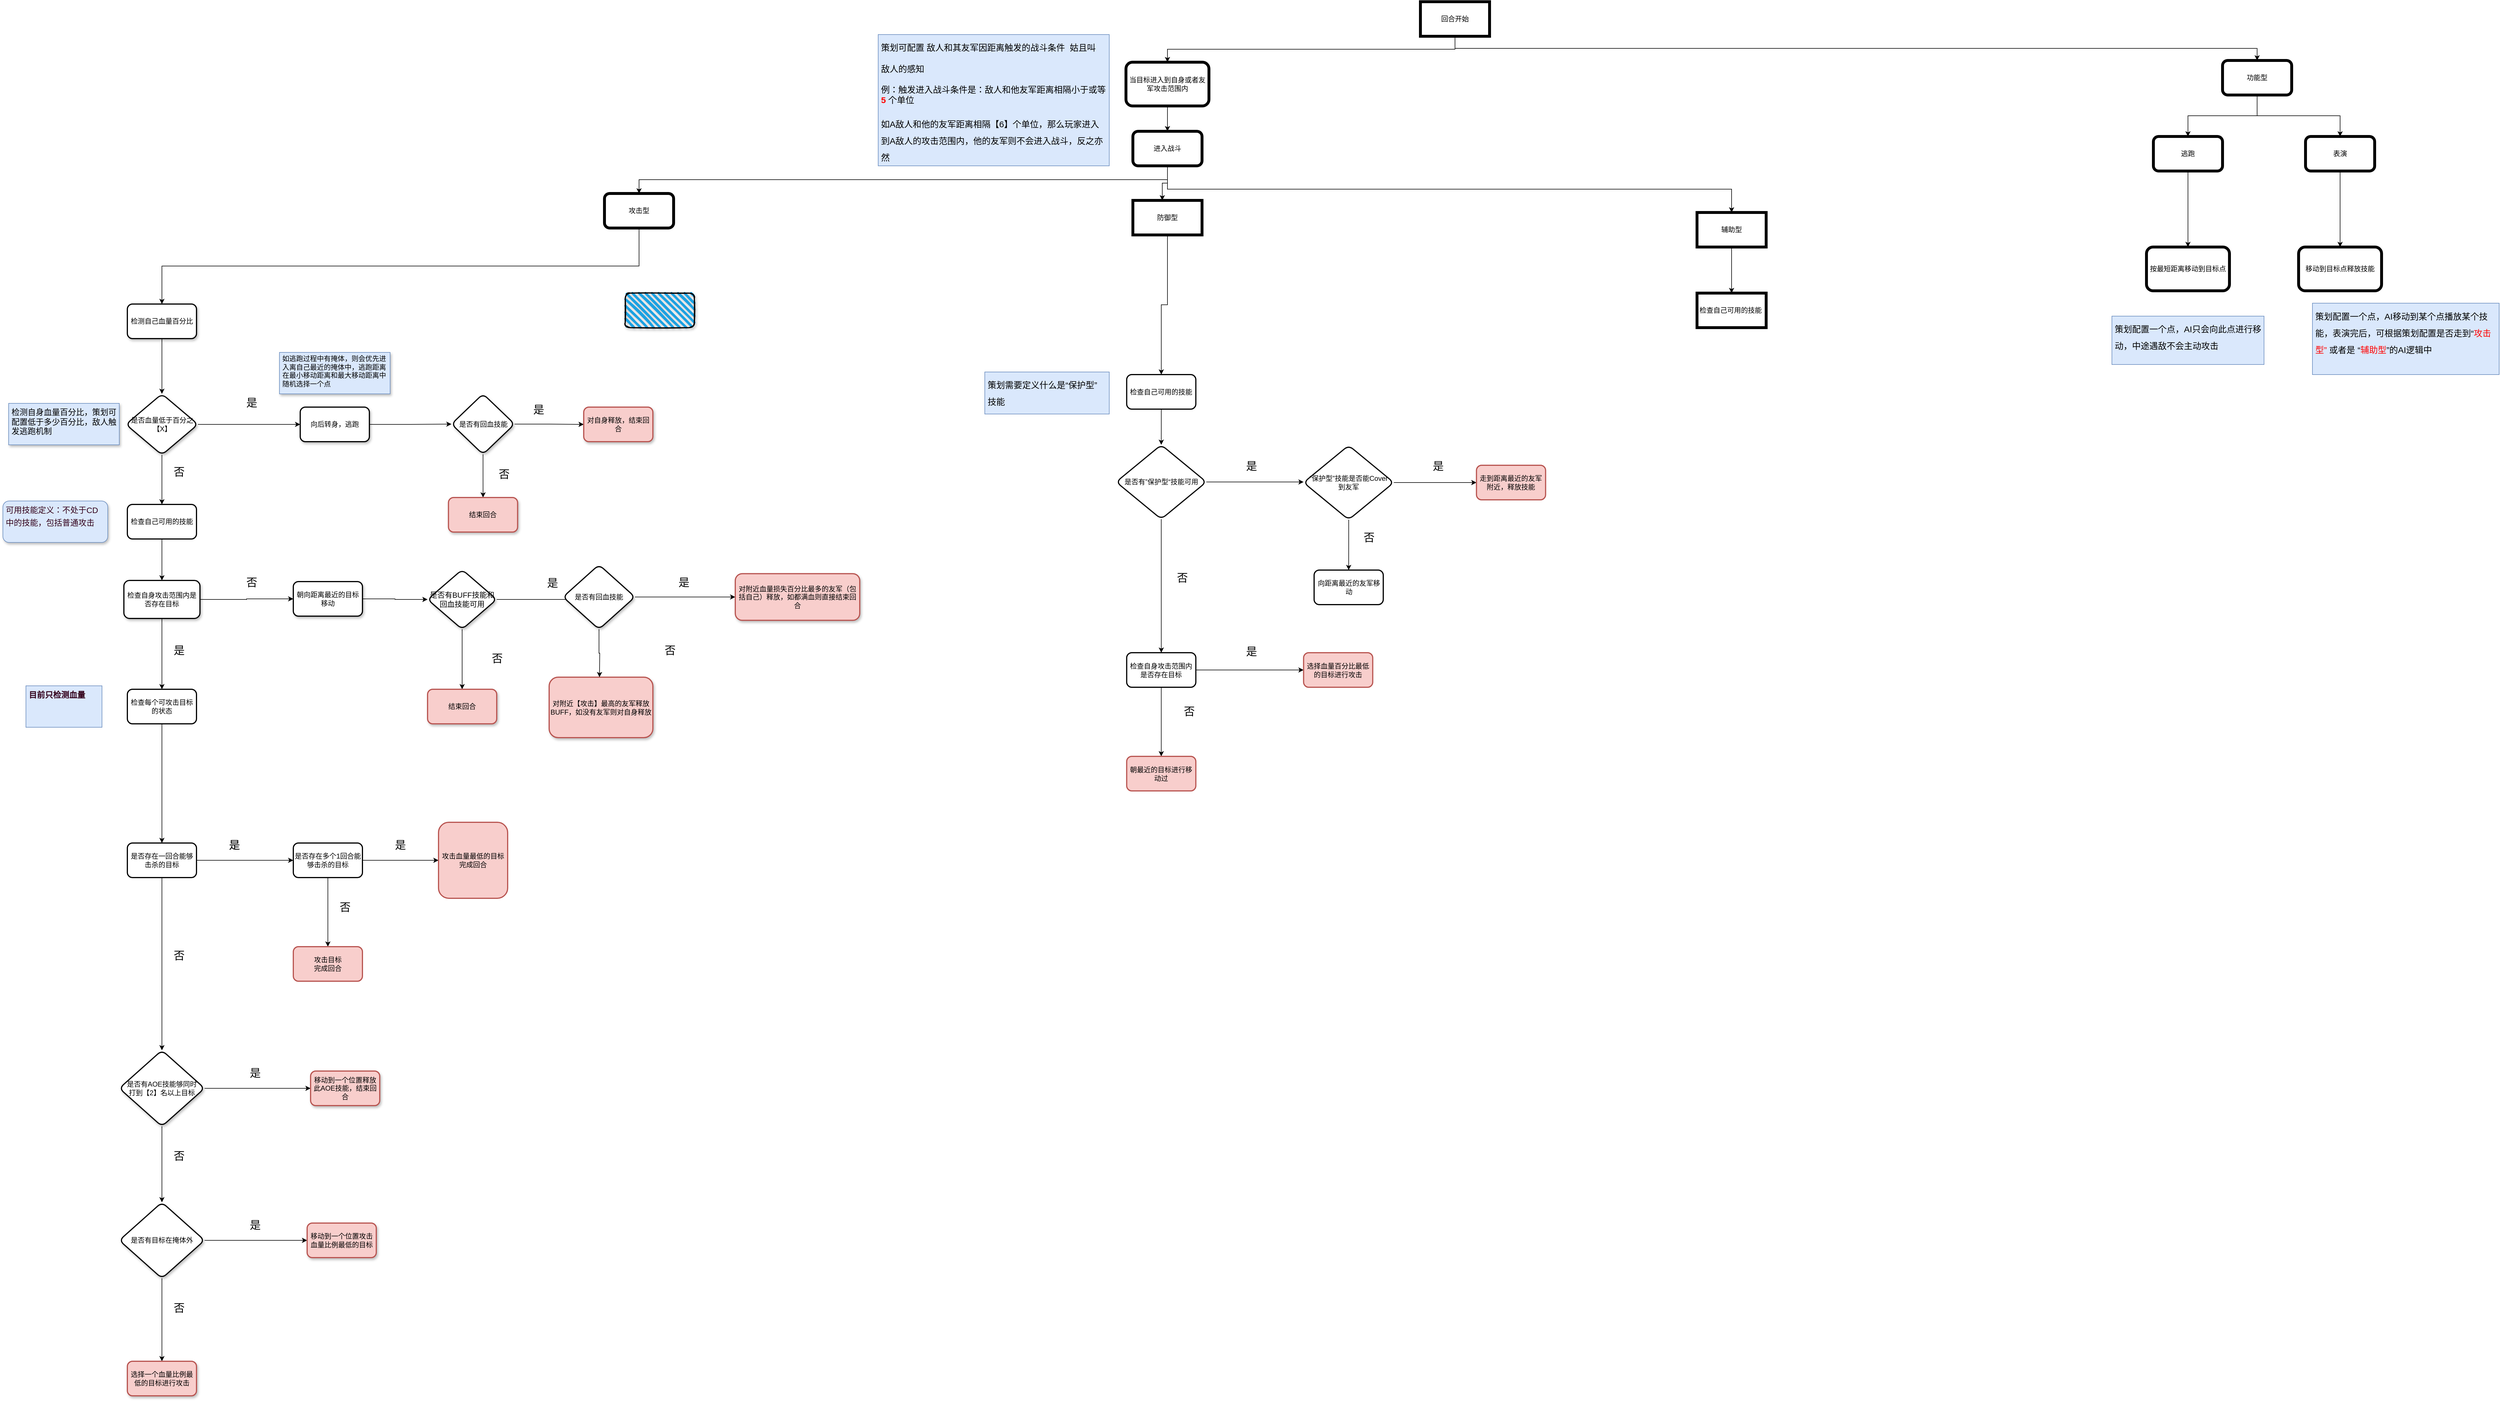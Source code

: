 <mxfile version="15.0.6" type="github">
  <diagram id="pXMWOtE3sICo_lijbzG-" name="Page-1">
    <mxGraphModel dx="4024" dy="1323" grid="1" gridSize="12" guides="1" tooltips="1" connect="1" arrows="1" fold="1" page="1" pageScale="1" pageWidth="827" pageHeight="1169" math="0" shadow="0">
      <root>
        <mxCell id="0" />
        <mxCell id="1" parent="0" />
        <mxCell id="ZI3P5AqrQ_ysWgxv9n3D-101" style="edgeStyle=orthogonalEdgeStyle;rounded=0;orthogonalLoop=1;jettySize=auto;html=1;exitX=0.5;exitY=1;exitDx=0;exitDy=0;entryX=0.5;entryY=0;entryDx=0;entryDy=0;" edge="1" parent="1" source="LSy2s_8_X8NUVeBGEPmz-9" target="LSy2s_8_X8NUVeBGEPmz-21">
          <mxGeometry relative="1" as="geometry" />
        </mxCell>
        <mxCell id="ZI3P5AqrQ_ysWgxv9n3D-109" style="edgeStyle=orthogonalEdgeStyle;rounded=0;orthogonalLoop=1;jettySize=auto;html=1;exitX=0.5;exitY=1;exitDx=0;exitDy=0;entryX=0.5;entryY=0;entryDx=0;entryDy=0;" edge="1" parent="1" source="LSy2s_8_X8NUVeBGEPmz-9" target="LSy2s_8_X8NUVeBGEPmz-20">
          <mxGeometry relative="1" as="geometry" />
        </mxCell>
        <mxCell id="LSy2s_8_X8NUVeBGEPmz-9" value="回合开始" style="rounded=0;whiteSpace=wrap;html=1;strokeWidth=5;" parent="1" vertex="1">
          <mxGeometry x="1620" y="39" width="120" height="60" as="geometry" />
        </mxCell>
        <mxCell id="ZI3P5AqrQ_ysWgxv9n3D-106" style="edgeStyle=orthogonalEdgeStyle;rounded=0;orthogonalLoop=1;jettySize=auto;html=1;exitX=0.5;exitY=1;exitDx=0;exitDy=0;" edge="1" parent="1" source="LSy2s_8_X8NUVeBGEPmz-19" target="ZI3P5AqrQ_ysWgxv9n3D-20">
          <mxGeometry relative="1" as="geometry" />
        </mxCell>
        <mxCell id="LSy2s_8_X8NUVeBGEPmz-19" value="攻击型" style="rounded=1;whiteSpace=wrap;html=1;strokeWidth=5;" parent="1" vertex="1">
          <mxGeometry x="204" y="372" width="120" height="60" as="geometry" />
        </mxCell>
        <mxCell id="LSy2s_8_X8NUVeBGEPmz-34" value="" style="edgeStyle=orthogonalEdgeStyle;rounded=0;orthogonalLoop=1;jettySize=auto;html=1;" parent="1" source="LSy2s_8_X8NUVeBGEPmz-20" target="LSy2s_8_X8NUVeBGEPmz-33" edge="1">
          <mxGeometry relative="1" as="geometry" />
        </mxCell>
        <mxCell id="ZI3P5AqrQ_ysWgxv9n3D-34" style="edgeStyle=orthogonalEdgeStyle;rounded=0;orthogonalLoop=1;jettySize=auto;html=1;exitX=0.5;exitY=1;exitDx=0;exitDy=0;" edge="1" parent="1" source="LSy2s_8_X8NUVeBGEPmz-20" target="LSy2s_8_X8NUVeBGEPmz-35">
          <mxGeometry relative="1" as="geometry" />
        </mxCell>
        <mxCell id="LSy2s_8_X8NUVeBGEPmz-20" value="功能型" style="rounded=1;whiteSpace=wrap;html=1;strokeWidth=5;" parent="1" vertex="1">
          <mxGeometry x="3012" y="141" width="120" height="60" as="geometry" />
        </mxCell>
        <mxCell id="ZI3P5AqrQ_ysWgxv9n3D-102" style="edgeStyle=orthogonalEdgeStyle;rounded=0;orthogonalLoop=1;jettySize=auto;html=1;exitX=0.5;exitY=1;exitDx=0;exitDy=0;entryX=0.5;entryY=0;entryDx=0;entryDy=0;" edge="1" parent="1" source="LSy2s_8_X8NUVeBGEPmz-21" target="LSy2s_8_X8NUVeBGEPmz-25">
          <mxGeometry relative="1" as="geometry" />
        </mxCell>
        <mxCell id="LSy2s_8_X8NUVeBGEPmz-21" value="当目标进入到自身或者友军攻击范围内" style="whiteSpace=wrap;html=1;rounded=1;strokeWidth=5;" parent="1" vertex="1">
          <mxGeometry x="1109" y="144" width="144" height="76" as="geometry" />
        </mxCell>
        <mxCell id="ZI3P5AqrQ_ysWgxv9n3D-103" style="edgeStyle=orthogonalEdgeStyle;rounded=0;orthogonalLoop=1;jettySize=auto;html=1;exitX=0.5;exitY=1;exitDx=0;exitDy=0;entryX=0.5;entryY=0;entryDx=0;entryDy=0;" edge="1" parent="1" source="LSy2s_8_X8NUVeBGEPmz-25" target="LSy2s_8_X8NUVeBGEPmz-19">
          <mxGeometry relative="1" as="geometry" />
        </mxCell>
        <mxCell id="ZI3P5AqrQ_ysWgxv9n3D-104" style="edgeStyle=orthogonalEdgeStyle;rounded=0;orthogonalLoop=1;jettySize=auto;html=1;exitX=0.5;exitY=1;exitDx=0;exitDy=0;entryX=0.425;entryY=0;entryDx=0;entryDy=0;entryPerimeter=0;" edge="1" parent="1" source="LSy2s_8_X8NUVeBGEPmz-25" target="ZI3P5AqrQ_ysWgxv9n3D-96">
          <mxGeometry relative="1" as="geometry" />
        </mxCell>
        <mxCell id="ZI3P5AqrQ_ysWgxv9n3D-105" style="edgeStyle=orthogonalEdgeStyle;rounded=0;orthogonalLoop=1;jettySize=auto;html=1;exitX=0.5;exitY=1;exitDx=0;exitDy=0;entryX=0.5;entryY=0;entryDx=0;entryDy=0;" edge="1" parent="1" source="LSy2s_8_X8NUVeBGEPmz-25" target="1SJ8d1pmAY6MuEb-5NBz-37">
          <mxGeometry relative="1" as="geometry" />
        </mxCell>
        <mxCell id="LSy2s_8_X8NUVeBGEPmz-25" value="进入战斗" style="whiteSpace=wrap;html=1;rounded=1;strokeWidth=5;" parent="1" vertex="1">
          <mxGeometry x="1121" y="264" width="120" height="60" as="geometry" />
        </mxCell>
        <mxCell id="ZI3P5AqrQ_ysWgxv9n3D-91" value="" style="edgeStyle=orthogonalEdgeStyle;rounded=0;orthogonalLoop=1;jettySize=auto;html=1;" edge="1" parent="1" source="LSy2s_8_X8NUVeBGEPmz-33" target="ZI3P5AqrQ_ysWgxv9n3D-90">
          <mxGeometry relative="1" as="geometry" />
        </mxCell>
        <mxCell id="LSy2s_8_X8NUVeBGEPmz-33" value="逃跑" style="whiteSpace=wrap;html=1;rounded=1;strokeWidth=5;" parent="1" vertex="1">
          <mxGeometry x="2892" y="273" width="120" height="60" as="geometry" />
        </mxCell>
        <mxCell id="ZI3P5AqrQ_ysWgxv9n3D-95" style="edgeStyle=orthogonalEdgeStyle;rounded=0;orthogonalLoop=1;jettySize=auto;html=1;exitX=0.5;exitY=1;exitDx=0;exitDy=0;entryX=0.5;entryY=0;entryDx=0;entryDy=0;" edge="1" parent="1" source="LSy2s_8_X8NUVeBGEPmz-35" target="ZI3P5AqrQ_ysWgxv9n3D-94">
          <mxGeometry relative="1" as="geometry" />
        </mxCell>
        <mxCell id="LSy2s_8_X8NUVeBGEPmz-35" value="表演" style="whiteSpace=wrap;html=1;rounded=1;strokeWidth=5;" parent="1" vertex="1">
          <mxGeometry x="3156" y="273" width="120" height="60" as="geometry" />
        </mxCell>
        <mxCell id="1SJ8d1pmAY6MuEb-5NBz-12" value="" style="edgeStyle=orthogonalEdgeStyle;rounded=0;orthogonalLoop=1;jettySize=auto;html=1;" parent="1" source="1SJ8d1pmAY6MuEb-5NBz-1" target="1SJ8d1pmAY6MuEb-5NBz-11" edge="1">
          <mxGeometry relative="1" as="geometry" />
        </mxCell>
        <mxCell id="1SJ8d1pmAY6MuEb-5NBz-31" value="" style="edgeStyle=orthogonalEdgeStyle;rounded=0;orthogonalLoop=1;jettySize=auto;html=1;" parent="1" source="1SJ8d1pmAY6MuEb-5NBz-1" target="1SJ8d1pmAY6MuEb-5NBz-30" edge="1">
          <mxGeometry relative="1" as="geometry" />
        </mxCell>
        <mxCell id="1SJ8d1pmAY6MuEb-5NBz-1" value="检查自己可用的技能" style="whiteSpace=wrap;html=1;rounded=1;strokeWidth=2;" parent="1" vertex="1">
          <mxGeometry x="-624" y="912" width="120" height="60" as="geometry" />
        </mxCell>
        <mxCell id="1SJ8d1pmAY6MuEb-5NBz-5" value="&lt;h2&gt;&lt;font color=&quot;#33001a&quot; style=&quot;font-size: 14px ; font-weight: normal&quot;&gt;可用技能定义：不处于CD中的技能，包括普通攻击&lt;/font&gt;&lt;/h2&gt;" style="text;html=1;strokeColor=#6c8ebf;fillColor=#dae8fc;spacing=5;spacingTop=-20;whiteSpace=wrap;overflow=hidden;rounded=1;shadow=1;" parent="1" vertex="1">
          <mxGeometry x="-840" y="906" width="182" height="72" as="geometry" />
        </mxCell>
        <mxCell id="1SJ8d1pmAY6MuEb-5NBz-15" value="" style="edgeStyle=orthogonalEdgeStyle;rounded=0;orthogonalLoop=1;jettySize=auto;html=1;" parent="1" source="1SJ8d1pmAY6MuEb-5NBz-11" target="1SJ8d1pmAY6MuEb-5NBz-14" edge="1">
          <mxGeometry relative="1" as="geometry" />
        </mxCell>
        <mxCell id="1SJ8d1pmAY6MuEb-5NBz-11" value="检查每个可攻击目标的状态" style="whiteSpace=wrap;html=1;rounded=1;strokeWidth=2;" parent="1" vertex="1">
          <mxGeometry x="-624" y="1233" width="120" height="60" as="geometry" />
        </mxCell>
        <mxCell id="1SJ8d1pmAY6MuEb-5NBz-13" value="&lt;h2&gt;&lt;font color=&quot;#33001a&quot; style=&quot;font-size: 14px&quot;&gt;目前只检测血量&lt;/font&gt;&lt;/h2&gt;" style="text;html=1;strokeColor=#6c8ebf;fillColor=#dae8fc;spacing=5;spacingTop=-20;whiteSpace=wrap;overflow=hidden;rounded=0;" parent="1" vertex="1">
          <mxGeometry x="-800" y="1227" width="132" height="72" as="geometry" />
        </mxCell>
        <mxCell id="1SJ8d1pmAY6MuEb-5NBz-19" value="" style="edgeStyle=orthogonalEdgeStyle;rounded=0;orthogonalLoop=1;jettySize=auto;html=1;" parent="1" source="1SJ8d1pmAY6MuEb-5NBz-14" target="1SJ8d1pmAY6MuEb-5NBz-18" edge="1">
          <mxGeometry relative="1" as="geometry" />
        </mxCell>
        <mxCell id="ZI3P5AqrQ_ysWgxv9n3D-51" value="" style="edgeStyle=orthogonalEdgeStyle;rounded=0;orthogonalLoop=1;jettySize=auto;html=1;entryX=0.5;entryY=0;entryDx=0;entryDy=0;" edge="1" parent="1" source="1SJ8d1pmAY6MuEb-5NBz-14" target="ZI3P5AqrQ_ysWgxv9n3D-53">
          <mxGeometry relative="1" as="geometry">
            <mxPoint x="-564.0" y="1788" as="targetPoint" />
          </mxGeometry>
        </mxCell>
        <mxCell id="1SJ8d1pmAY6MuEb-5NBz-14" value="是否存在一回合能够击杀的目标" style="whiteSpace=wrap;html=1;rounded=1;strokeWidth=2;" parent="1" vertex="1">
          <mxGeometry x="-624" y="1500" width="120" height="60" as="geometry" />
        </mxCell>
        <mxCell id="1SJ8d1pmAY6MuEb-5NBz-17" value="&lt;font style=&quot;font-size: 19px&quot;&gt;是&lt;/font&gt;" style="text;html=1;strokeColor=none;fillColor=none;align=center;verticalAlign=middle;whiteSpace=wrap;rounded=0;" parent="1" vertex="1">
          <mxGeometry x="-492" y="1476" width="108" height="56" as="geometry" />
        </mxCell>
        <mxCell id="1SJ8d1pmAY6MuEb-5NBz-24" value="" style="edgeStyle=orthogonalEdgeStyle;rounded=0;orthogonalLoop=1;jettySize=auto;html=1;" parent="1" source="1SJ8d1pmAY6MuEb-5NBz-18" target="1SJ8d1pmAY6MuEb-5NBz-23" edge="1">
          <mxGeometry relative="1" as="geometry" />
        </mxCell>
        <mxCell id="1SJ8d1pmAY6MuEb-5NBz-41" value="" style="edgeStyle=orthogonalEdgeStyle;rounded=0;orthogonalLoop=1;jettySize=auto;html=1;" parent="1" source="1SJ8d1pmAY6MuEb-5NBz-18" target="1SJ8d1pmAY6MuEb-5NBz-40" edge="1">
          <mxGeometry relative="1" as="geometry" />
        </mxCell>
        <mxCell id="1SJ8d1pmAY6MuEb-5NBz-18" value="是否存在多个1回合能够击杀的目标" style="whiteSpace=wrap;html=1;rounded=1;strokeWidth=2;" parent="1" vertex="1">
          <mxGeometry x="-336" y="1500" width="120" height="60" as="geometry" />
        </mxCell>
        <mxCell id="1SJ8d1pmAY6MuEb-5NBz-22" value="&lt;font style=&quot;font-size: 19px&quot;&gt;否&lt;/font&gt;" style="text;html=1;strokeColor=none;fillColor=none;align=center;verticalAlign=middle;whiteSpace=wrap;rounded=0;" parent="1" vertex="1">
          <mxGeometry x="-300" y="1584" width="108" height="56" as="geometry" />
        </mxCell>
        <mxCell id="1SJ8d1pmAY6MuEb-5NBz-23" value="攻击血量最低的目标&lt;br&gt;完成回合" style="whiteSpace=wrap;html=1;rounded=1;strokeWidth=2;fillColor=#f8cecc;strokeColor=#b85450;" parent="1" vertex="1">
          <mxGeometry x="-84" y="1464" width="120" height="132" as="geometry" />
        </mxCell>
        <mxCell id="1SJ8d1pmAY6MuEb-5NBz-25" value="&lt;font style=&quot;font-size: 19px&quot;&gt;是&lt;/font&gt;" style="text;html=1;strokeColor=none;fillColor=none;align=center;verticalAlign=middle;whiteSpace=wrap;rounded=0;" parent="1" vertex="1">
          <mxGeometry x="-204" y="1476" width="108" height="56" as="geometry" />
        </mxCell>
        <mxCell id="1SJ8d1pmAY6MuEb-5NBz-34" value="" style="edgeStyle=orthogonalEdgeStyle;rounded=0;orthogonalLoop=1;jettySize=auto;html=1;" parent="1" source="1SJ8d1pmAY6MuEb-5NBz-30" target="1SJ8d1pmAY6MuEb-5NBz-33" edge="1">
          <mxGeometry relative="1" as="geometry" />
        </mxCell>
        <mxCell id="1SJ8d1pmAY6MuEb-5NBz-30" value="检查自身攻击范围内是否存在目标" style="whiteSpace=wrap;html=1;rounded=1;strokeWidth=2;shadow=1;sketch=0;glass=0;" parent="1" vertex="1">
          <mxGeometry x="-630" y="1044" width="132" height="66" as="geometry" />
        </mxCell>
        <mxCell id="ZI3P5AqrQ_ysWgxv9n3D-3" style="edgeStyle=orthogonalEdgeStyle;rounded=0;orthogonalLoop=1;jettySize=auto;html=1;exitX=1;exitY=0.5;exitDx=0;exitDy=0;entryX=0;entryY=0.5;entryDx=0;entryDy=0;" edge="1" parent="1" source="1SJ8d1pmAY6MuEb-5NBz-33" target="ZI3P5AqrQ_ysWgxv9n3D-1">
          <mxGeometry relative="1" as="geometry" />
        </mxCell>
        <mxCell id="1SJ8d1pmAY6MuEb-5NBz-33" value="朝向距离最近的目标移动" style="whiteSpace=wrap;html=1;rounded=1;shadow=1;strokeWidth=2;glass=0;sketch=0;" parent="1" vertex="1">
          <mxGeometry x="-336" y="1046" width="120" height="60" as="geometry" />
        </mxCell>
        <mxCell id="1SJ8d1pmAY6MuEb-5NBz-35" value="&lt;font style=&quot;font-size: 19px&quot;&gt;是&lt;/font&gt;" style="text;html=1;strokeColor=none;fillColor=none;align=center;verticalAlign=middle;whiteSpace=wrap;rounded=0;" parent="1" vertex="1">
          <mxGeometry x="-588" y="1138" width="108" height="56" as="geometry" />
        </mxCell>
        <mxCell id="1SJ8d1pmAY6MuEb-5NBz-36" value="&lt;font style=&quot;font-size: 19px&quot;&gt;否&lt;/font&gt;" style="text;html=1;strokeColor=none;fillColor=none;align=center;verticalAlign=middle;whiteSpace=wrap;rounded=0;" parent="1" vertex="1">
          <mxGeometry x="-462" y="1020" width="108" height="56" as="geometry" />
        </mxCell>
        <mxCell id="ZI3P5AqrQ_ysWgxv9n3D-137" value="" style="edgeStyle=orthogonalEdgeStyle;rounded=0;orthogonalLoop=1;jettySize=auto;html=1;" edge="1" parent="1" source="1SJ8d1pmAY6MuEb-5NBz-37" target="ZI3P5AqrQ_ysWgxv9n3D-136">
          <mxGeometry relative="1" as="geometry" />
        </mxCell>
        <mxCell id="1SJ8d1pmAY6MuEb-5NBz-37" value="辅助型" style="whiteSpace=wrap;html=1;rounded=0;strokeWidth=5;" parent="1" vertex="1">
          <mxGeometry x="2100" y="405" width="120" height="60" as="geometry" />
        </mxCell>
        <mxCell id="1SJ8d1pmAY6MuEb-5NBz-40" value="攻击目标&lt;br&gt;完成回合" style="whiteSpace=wrap;html=1;rounded=1;strokeWidth=2;fillColor=#f8cecc;strokeColor=#b85450;" parent="1" vertex="1">
          <mxGeometry x="-336" y="1680" width="120" height="60" as="geometry" />
        </mxCell>
        <mxCell id="ZI3P5AqrQ_ysWgxv9n3D-6" value="" style="edgeStyle=orthogonalEdgeStyle;rounded=0;orthogonalLoop=1;jettySize=auto;html=1;" edge="1" parent="1" source="ZI3P5AqrQ_ysWgxv9n3D-1" target="ZI3P5AqrQ_ysWgxv9n3D-5">
          <mxGeometry relative="1" as="geometry" />
        </mxCell>
        <mxCell id="ZI3P5AqrQ_ysWgxv9n3D-8" value="" style="edgeStyle=orthogonalEdgeStyle;rounded=0;orthogonalLoop=1;jettySize=auto;html=1;" edge="1" parent="1" source="ZI3P5AqrQ_ysWgxv9n3D-1">
          <mxGeometry relative="1" as="geometry">
            <mxPoint x="192" y="1077" as="targetPoint" />
          </mxGeometry>
        </mxCell>
        <mxCell id="ZI3P5AqrQ_ysWgxv9n3D-1" value="&lt;font style=&quot;font-size: 13px&quot;&gt;是否有BUFF技能和回血技能可用&lt;/font&gt;" style="rhombus;whiteSpace=wrap;html=1;shadow=1;rounded=1;strokeWidth=2;" vertex="1" parent="1">
          <mxGeometry x="-103" y="1025.25" width="120" height="103.5" as="geometry" />
        </mxCell>
        <mxCell id="ZI3P5AqrQ_ysWgxv9n3D-2" value="&lt;font style=&quot;font-size: 19px&quot;&gt;否&lt;/font&gt;" style="text;html=1;strokeColor=none;fillColor=none;align=center;verticalAlign=middle;whiteSpace=wrap;rounded=0;" vertex="1" parent="1">
          <mxGeometry x="-36" y="1152" width="108" height="56" as="geometry" />
        </mxCell>
        <mxCell id="ZI3P5AqrQ_ysWgxv9n3D-4" value="&lt;h1&gt;&lt;font style=&quot;font-size: 15px ; font-weight: normal&quot;&gt;策划可配置 敌人和其友军因距离触发的战斗条件&amp;nbsp; 姑且叫&lt;/font&gt;&lt;/h1&gt;&lt;div&gt;&lt;font style=&quot;font-size: 15px ; font-weight: normal&quot;&gt;敌人的感知&lt;/font&gt;&lt;/div&gt;&lt;div&gt;&lt;font style=&quot;font-size: 15px ; font-weight: normal&quot;&gt;&lt;br&gt;&lt;/font&gt;&lt;/div&gt;&lt;div&gt;&lt;font style=&quot;font-size: 15px&quot;&gt;例：触发进入战斗条件是：敌人和他友军距离相隔小于或等 &lt;b&gt;&lt;font color=&quot;#ff0000&quot;&gt;5&lt;/font&gt;&lt;/b&gt; 个单位&lt;/font&gt;&lt;/div&gt;&lt;h1&gt;&lt;font style=&quot;font-size: 15px ; font-weight: normal&quot;&gt;如A敌人和他的友军距离相隔【6】个单位，那么玩家进入到A敌人的攻击范围内，他的友军则不会进入战斗，反之亦然&lt;/font&gt;&lt;/h1&gt;" style="text;html=1;strokeColor=#6c8ebf;fillColor=#dae8fc;spacing=5;spacingTop=-20;whiteSpace=wrap;overflow=hidden;rounded=0;" vertex="1" parent="1">
          <mxGeometry x="679" y="96" width="401" height="228" as="geometry" />
        </mxCell>
        <mxCell id="ZI3P5AqrQ_ysWgxv9n3D-5" value="结束回合" style="whiteSpace=wrap;html=1;fillColor=#f8cecc;strokeColor=#b85450;shadow=1;rounded=1;strokeWidth=2;" vertex="1" parent="1">
          <mxGeometry x="-103" y="1233" width="120" height="60" as="geometry" />
        </mxCell>
        <mxCell id="ZI3P5AqrQ_ysWgxv9n3D-11" value="" style="edgeStyle=orthogonalEdgeStyle;rounded=0;orthogonalLoop=1;jettySize=auto;html=1;" edge="1" parent="1" source="ZI3P5AqrQ_ysWgxv9n3D-19" target="ZI3P5AqrQ_ysWgxv9n3D-10">
          <mxGeometry relative="1" as="geometry">
            <mxPoint x="312" y="1077" as="sourcePoint" />
          </mxGeometry>
        </mxCell>
        <mxCell id="ZI3P5AqrQ_ysWgxv9n3D-9" value="&lt;font style=&quot;font-size: 19px&quot;&gt;是&lt;/font&gt;" style="text;html=1;strokeColor=none;fillColor=none;align=center;verticalAlign=middle;whiteSpace=wrap;rounded=0;" vertex="1" parent="1">
          <mxGeometry x="60" y="1021" width="108" height="56" as="geometry" />
        </mxCell>
        <mxCell id="ZI3P5AqrQ_ysWgxv9n3D-10" value="对附近血量损失百分比最多的友军（包括自己）释放，如都满血则直接结束回合" style="whiteSpace=wrap;html=1;rounded=1;shadow=1;strokeWidth=2;fillColor=#f8cecc;strokeColor=#b85450;" vertex="1" parent="1">
          <mxGeometry x="431" y="1032.25" width="216" height="81" as="geometry" />
        </mxCell>
        <mxCell id="ZI3P5AqrQ_ysWgxv9n3D-12" value="对附近【攻击】最高的友军释放BUFF，如没有友军则对自身释放" style="whiteSpace=wrap;html=1;shadow=1;rounded=1;fillColor=#f8cecc;strokeColor=#b85450;strokeWidth=2;" vertex="1" parent="1">
          <mxGeometry x="108" y="1212" width="180" height="105" as="geometry" />
        </mxCell>
        <mxCell id="ZI3P5AqrQ_ysWgxv9n3D-14" value="&lt;font style=&quot;font-size: 19px&quot;&gt;否&lt;/font&gt;" style="text;html=1;strokeColor=none;fillColor=none;align=center;verticalAlign=middle;whiteSpace=wrap;rounded=0;" vertex="1" parent="1">
          <mxGeometry x="264" y="1138" width="108" height="56" as="geometry" />
        </mxCell>
        <mxCell id="ZI3P5AqrQ_ysWgxv9n3D-15" value="&lt;font style=&quot;font-size: 19px&quot;&gt;是&lt;/font&gt;" style="text;html=1;strokeColor=none;fillColor=none;align=center;verticalAlign=middle;whiteSpace=wrap;rounded=0;" vertex="1" parent="1">
          <mxGeometry x="288" y="1020" width="108" height="56" as="geometry" />
        </mxCell>
        <mxCell id="ZI3P5AqrQ_ysWgxv9n3D-108" style="edgeStyle=orthogonalEdgeStyle;rounded=0;orthogonalLoop=1;jettySize=auto;html=1;exitX=0.5;exitY=1;exitDx=0;exitDy=0;" edge="1" parent="1" source="ZI3P5AqrQ_ysWgxv9n3D-19">
          <mxGeometry relative="1" as="geometry">
            <mxPoint x="195.333" y="1212" as="targetPoint" />
          </mxGeometry>
        </mxCell>
        <mxCell id="ZI3P5AqrQ_ysWgxv9n3D-19" value="是否有回血技能" style="rhombus;whiteSpace=wrap;html=1;rounded=1;shadow=1;strokeWidth=2;" vertex="1" parent="1">
          <mxGeometry x="132" y="1016.75" width="125" height="112" as="geometry" />
        </mxCell>
        <mxCell id="ZI3P5AqrQ_ysWgxv9n3D-25" value="" style="edgeStyle=orthogonalEdgeStyle;rounded=0;orthogonalLoop=1;jettySize=auto;html=1;" edge="1" parent="1" source="ZI3P5AqrQ_ysWgxv9n3D-20" target="ZI3P5AqrQ_ysWgxv9n3D-24">
          <mxGeometry relative="1" as="geometry" />
        </mxCell>
        <mxCell id="ZI3P5AqrQ_ysWgxv9n3D-20" value="检测自己血量百分比" style="rounded=1;whiteSpace=wrap;html=1;shadow=1;strokeWidth=2;" vertex="1" parent="1">
          <mxGeometry x="-624" y="564" width="120" height="60" as="geometry" />
        </mxCell>
        <mxCell id="ZI3P5AqrQ_ysWgxv9n3D-21" value="&lt;font style=&quot;font-size: 14px&quot;&gt;&lt;br&gt;检测自身血量百分比，策划可配置低于多少百分比，敌人触发逃跑机制&lt;/font&gt;" style="text;html=1;strokeColor=#6c8ebf;fillColor=#dae8fc;spacing=5;spacingTop=-20;whiteSpace=wrap;overflow=hidden;rounded=0;shadow=1;" vertex="1" parent="1">
          <mxGeometry x="-830" y="736.5" width="192" height="72" as="geometry" />
        </mxCell>
        <mxCell id="ZI3P5AqrQ_ysWgxv9n3D-26" style="edgeStyle=orthogonalEdgeStyle;rounded=0;orthogonalLoop=1;jettySize=auto;html=1;exitX=0.5;exitY=1;exitDx=0;exitDy=0;entryX=0.5;entryY=0;entryDx=0;entryDy=0;" edge="1" parent="1" source="ZI3P5AqrQ_ysWgxv9n3D-24" target="1SJ8d1pmAY6MuEb-5NBz-1">
          <mxGeometry relative="1" as="geometry" />
        </mxCell>
        <mxCell id="ZI3P5AqrQ_ysWgxv9n3D-28" value="" style="edgeStyle=orthogonalEdgeStyle;rounded=0;orthogonalLoop=1;jettySize=auto;html=1;" edge="1" parent="1" source="ZI3P5AqrQ_ysWgxv9n3D-24" target="ZI3P5AqrQ_ysWgxv9n3D-27">
          <mxGeometry relative="1" as="geometry" />
        </mxCell>
        <mxCell id="ZI3P5AqrQ_ysWgxv9n3D-24" value="是否血量低于百分之【X】" style="rhombus;whiteSpace=wrap;html=1;rounded=1;shadow=1;strokeWidth=2;" vertex="1" parent="1">
          <mxGeometry x="-626.5" y="720" width="125" height="106" as="geometry" />
        </mxCell>
        <mxCell id="ZI3P5AqrQ_ysWgxv9n3D-36" value="" style="edgeStyle=orthogonalEdgeStyle;rounded=0;orthogonalLoop=1;jettySize=auto;html=1;" edge="1" parent="1" source="ZI3P5AqrQ_ysWgxv9n3D-27" target="ZI3P5AqrQ_ysWgxv9n3D-35">
          <mxGeometry relative="1" as="geometry" />
        </mxCell>
        <mxCell id="ZI3P5AqrQ_ysWgxv9n3D-27" value="向后转身，逃跑" style="whiteSpace=wrap;html=1;rounded=1;shadow=1;strokeWidth=2;" vertex="1" parent="1">
          <mxGeometry x="-324" y="743" width="120" height="60" as="geometry" />
        </mxCell>
        <mxCell id="ZI3P5AqrQ_ysWgxv9n3D-29" value="&lt;font style=&quot;font-size: 19px&quot;&gt;否&lt;/font&gt;" style="text;html=1;strokeColor=none;fillColor=none;align=center;verticalAlign=middle;whiteSpace=wrap;rounded=0;" vertex="1" parent="1">
          <mxGeometry x="-588" y="828" width="108" height="56" as="geometry" />
        </mxCell>
        <mxCell id="ZI3P5AqrQ_ysWgxv9n3D-30" value="&lt;font style=&quot;font-size: 19px&quot;&gt;是&lt;/font&gt;" style="text;html=1;strokeColor=none;fillColor=none;align=center;verticalAlign=middle;whiteSpace=wrap;rounded=0;" vertex="1" parent="1">
          <mxGeometry x="-462" y="708" width="108" height="56" as="geometry" />
        </mxCell>
        <mxCell id="ZI3P5AqrQ_ysWgxv9n3D-38" value="" style="edgeStyle=orthogonalEdgeStyle;rounded=0;orthogonalLoop=1;jettySize=auto;html=1;" edge="1" parent="1" source="ZI3P5AqrQ_ysWgxv9n3D-35" target="ZI3P5AqrQ_ysWgxv9n3D-37">
          <mxGeometry relative="1" as="geometry" />
        </mxCell>
        <mxCell id="ZI3P5AqrQ_ysWgxv9n3D-41" value="" style="edgeStyle=orthogonalEdgeStyle;rounded=0;orthogonalLoop=1;jettySize=auto;html=1;" edge="1" parent="1" source="ZI3P5AqrQ_ysWgxv9n3D-35" target="ZI3P5AqrQ_ysWgxv9n3D-40">
          <mxGeometry relative="1" as="geometry" />
        </mxCell>
        <mxCell id="ZI3P5AqrQ_ysWgxv9n3D-35" value="是否有回血技能" style="rhombus;whiteSpace=wrap;html=1;rounded=1;shadow=1;strokeWidth=2;" vertex="1" parent="1">
          <mxGeometry x="-61.5" y="720" width="109.5" height="105" as="geometry" />
        </mxCell>
        <mxCell id="ZI3P5AqrQ_ysWgxv9n3D-37" value="对自身释放，结束回合" style="whiteSpace=wrap;html=1;rounded=1;shadow=1;fillColor=#f8cecc;strokeColor=#b85450;strokeWidth=2;" vertex="1" parent="1">
          <mxGeometry x="168" y="743" width="120" height="60" as="geometry" />
        </mxCell>
        <mxCell id="ZI3P5AqrQ_ysWgxv9n3D-39" value="&lt;font style=&quot;font-size: 19px&quot;&gt;是&lt;/font&gt;" style="text;html=1;strokeColor=none;fillColor=none;align=center;verticalAlign=middle;whiteSpace=wrap;rounded=0;" vertex="1" parent="1">
          <mxGeometry x="36" y="720" width="108" height="56" as="geometry" />
        </mxCell>
        <mxCell id="ZI3P5AqrQ_ysWgxv9n3D-40" value="结束回合" style="whiteSpace=wrap;html=1;rounded=1;shadow=1;fillColor=#f8cecc;strokeColor=#b85450;strokeWidth=2;" vertex="1" parent="1">
          <mxGeometry x="-66.75" y="900" width="120" height="60" as="geometry" />
        </mxCell>
        <mxCell id="ZI3P5AqrQ_ysWgxv9n3D-42" value="&lt;font style=&quot;font-size: 19px&quot;&gt;否&lt;/font&gt;" style="text;html=1;strokeColor=none;fillColor=none;align=center;verticalAlign=middle;whiteSpace=wrap;rounded=0;" vertex="1" parent="1">
          <mxGeometry x="-24" y="836" width="108" height="48" as="geometry" />
        </mxCell>
        <mxCell id="ZI3P5AqrQ_ysWgxv9n3D-47" value="&lt;br&gt;如逃跑过程中有掩体，则会优先进入离自己最近的掩体中，逃跑距离在最小移动距离和最大移动距离中随机选择一个点" style="text;html=1;strokeColor=#6c8ebf;fillColor=#dae8fc;spacing=5;spacingTop=-20;whiteSpace=wrap;overflow=hidden;rounded=0;shadow=1;" vertex="1" parent="1">
          <mxGeometry x="-360" y="648" width="192" height="72" as="geometry" />
        </mxCell>
        <mxCell id="ZI3P5AqrQ_ysWgxv9n3D-52" value="&lt;font style=&quot;font-size: 19px&quot;&gt;否&lt;/font&gt;" style="text;html=1;strokeColor=none;fillColor=none;align=center;verticalAlign=middle;whiteSpace=wrap;rounded=0;" vertex="1" parent="1">
          <mxGeometry x="-588" y="1668" width="108" height="56" as="geometry" />
        </mxCell>
        <mxCell id="ZI3P5AqrQ_ysWgxv9n3D-55" value="" style="edgeStyle=orthogonalEdgeStyle;rounded=0;orthogonalLoop=1;jettySize=auto;html=1;" edge="1" parent="1" source="ZI3P5AqrQ_ysWgxv9n3D-53" target="ZI3P5AqrQ_ysWgxv9n3D-54">
          <mxGeometry relative="1" as="geometry" />
        </mxCell>
        <mxCell id="ZI3P5AqrQ_ysWgxv9n3D-60" style="edgeStyle=orthogonalEdgeStyle;rounded=0;orthogonalLoop=1;jettySize=auto;html=1;exitX=0.5;exitY=1;exitDx=0;exitDy=0;" edge="1" parent="1" source="ZI3P5AqrQ_ysWgxv9n3D-53" target="ZI3P5AqrQ_ysWgxv9n3D-58">
          <mxGeometry relative="1" as="geometry" />
        </mxCell>
        <mxCell id="ZI3P5AqrQ_ysWgxv9n3D-53" value="是否有AOE技能够同时&lt;br&gt;打到【2】名以上目标" style="rhombus;whiteSpace=wrap;html=1;rounded=1;shadow=1;strokeColor=#000000;strokeWidth=2;" vertex="1" parent="1">
          <mxGeometry x="-638" y="1860" width="148" height="132" as="geometry" />
        </mxCell>
        <mxCell id="ZI3P5AqrQ_ysWgxv9n3D-54" value="移动到一个位置释放此AOE技能，结束回合" style="whiteSpace=wrap;html=1;rounded=1;shadow=1;strokeWidth=2;fillColor=#f8cecc;strokeColor=#b85450;" vertex="1" parent="1">
          <mxGeometry x="-306" y="1896" width="120" height="60" as="geometry" />
        </mxCell>
        <mxCell id="ZI3P5AqrQ_ysWgxv9n3D-56" value="&lt;font style=&quot;font-size: 19px&quot;&gt;是&lt;/font&gt;" style="text;html=1;strokeColor=none;fillColor=none;align=center;verticalAlign=middle;whiteSpace=wrap;rounded=0;" vertex="1" parent="1">
          <mxGeometry x="-492" y="1476" width="108" height="56" as="geometry" />
        </mxCell>
        <mxCell id="ZI3P5AqrQ_ysWgxv9n3D-57" value="&lt;font style=&quot;font-size: 19px&quot;&gt;是&lt;/font&gt;" style="text;html=1;strokeColor=none;fillColor=none;align=center;verticalAlign=middle;whiteSpace=wrap;rounded=0;" vertex="1" parent="1">
          <mxGeometry x="-456" y="1872" width="108" height="56" as="geometry" />
        </mxCell>
        <mxCell id="ZI3P5AqrQ_ysWgxv9n3D-77" value="" style="edgeStyle=orthogonalEdgeStyle;rounded=0;orthogonalLoop=1;jettySize=auto;html=1;" edge="1" parent="1" source="ZI3P5AqrQ_ysWgxv9n3D-58" target="ZI3P5AqrQ_ysWgxv9n3D-76">
          <mxGeometry relative="1" as="geometry" />
        </mxCell>
        <mxCell id="ZI3P5AqrQ_ysWgxv9n3D-80" value="" style="edgeStyle=orthogonalEdgeStyle;rounded=0;orthogonalLoop=1;jettySize=auto;html=1;" edge="1" parent="1" source="ZI3P5AqrQ_ysWgxv9n3D-58" target="ZI3P5AqrQ_ysWgxv9n3D-79">
          <mxGeometry relative="1" as="geometry" />
        </mxCell>
        <mxCell id="ZI3P5AqrQ_ysWgxv9n3D-58" value="是否有目标在掩体外" style="rhombus;whiteSpace=wrap;html=1;rounded=1;shadow=1;strokeColor=#000000;strokeWidth=2;" vertex="1" parent="1">
          <mxGeometry x="-638" y="2124" width="148" height="132" as="geometry" />
        </mxCell>
        <mxCell id="ZI3P5AqrQ_ysWgxv9n3D-61" value="&lt;font style=&quot;font-size: 19px&quot;&gt;否&lt;/font&gt;" style="text;html=1;strokeColor=none;fillColor=none;align=center;verticalAlign=middle;whiteSpace=wrap;rounded=0;" vertex="1" parent="1">
          <mxGeometry x="-588" y="2016" width="108" height="56" as="geometry" />
        </mxCell>
        <mxCell id="ZI3P5AqrQ_ysWgxv9n3D-76" value="移动到一个位置攻击血量比例最低的目标" style="whiteSpace=wrap;html=1;rounded=1;shadow=1;strokeWidth=2;fillColor=#f8cecc;strokeColor=#b85450;" vertex="1" parent="1">
          <mxGeometry x="-312" y="2160" width="120" height="60" as="geometry" />
        </mxCell>
        <mxCell id="ZI3P5AqrQ_ysWgxv9n3D-78" value="&lt;font style=&quot;font-size: 19px&quot;&gt;是&lt;/font&gt;" style="text;html=1;strokeColor=none;fillColor=none;align=center;verticalAlign=middle;whiteSpace=wrap;rounded=0;" vertex="1" parent="1">
          <mxGeometry x="-456" y="2136" width="108" height="56" as="geometry" />
        </mxCell>
        <mxCell id="ZI3P5AqrQ_ysWgxv9n3D-79" value="选择一个血量比例最低的目标进行攻击" style="whiteSpace=wrap;html=1;rounded=1;shadow=1;strokeWidth=2;fillColor=#f8cecc;strokeColor=#b85450;" vertex="1" parent="1">
          <mxGeometry x="-624" y="2400" width="120" height="60" as="geometry" />
        </mxCell>
        <mxCell id="ZI3P5AqrQ_ysWgxv9n3D-81" value="&lt;font style=&quot;font-size: 19px&quot;&gt;否&lt;/font&gt;" style="text;html=1;strokeColor=none;fillColor=none;align=center;verticalAlign=middle;whiteSpace=wrap;rounded=0;" vertex="1" parent="1">
          <mxGeometry x="-588" y="2280" width="108" height="56" as="geometry" />
        </mxCell>
        <mxCell id="ZI3P5AqrQ_ysWgxv9n3D-90" value="按最短距离移动到目标点" style="whiteSpace=wrap;html=1;rounded=1;strokeWidth=5;" vertex="1" parent="1">
          <mxGeometry x="2880" y="465" width="144" height="76" as="geometry" />
        </mxCell>
        <mxCell id="ZI3P5AqrQ_ysWgxv9n3D-92" value="&lt;h1&gt;&lt;span style=&quot;font-size: 15px ; font-weight: 400&quot;&gt;策划配置一个点，AI只会向此点进行移动，中途遇敌不会主动攻击&lt;/span&gt;&lt;/h1&gt;" style="text;html=1;strokeColor=#6c8ebf;fillColor=#dae8fc;spacing=5;spacingTop=-20;whiteSpace=wrap;overflow=hidden;rounded=0;" vertex="1" parent="1">
          <mxGeometry x="2820" y="585" width="264" height="84" as="geometry" />
        </mxCell>
        <mxCell id="ZI3P5AqrQ_ysWgxv9n3D-93" value="&lt;h1&gt;&lt;span style=&quot;font-size: 15px ; font-weight: 400&quot;&gt;策划配置一个点，AI移动到某个点播放某个技能，表演完后，可根据策划配置是否走到“&lt;font color=&quot;#ff0000&quot;&gt;攻击型”&lt;/font&gt; 或者是 “&lt;font color=&quot;#ff0000&quot;&gt;辅助型&lt;/font&gt;”的AI逻辑中&lt;/span&gt;&lt;/h1&gt;" style="text;html=1;strokeColor=#6c8ebf;fillColor=#dae8fc;spacing=5;spacingTop=-20;whiteSpace=wrap;overflow=hidden;rounded=0;" vertex="1" parent="1">
          <mxGeometry x="3168" y="562.5" width="324" height="124" as="geometry" />
        </mxCell>
        <mxCell id="ZI3P5AqrQ_ysWgxv9n3D-94" value="移动到目标点释放技能" style="whiteSpace=wrap;html=1;rounded=1;strokeWidth=5;" vertex="1" parent="1">
          <mxGeometry x="3144" y="465" width="144" height="76" as="geometry" />
        </mxCell>
        <mxCell id="ZI3P5AqrQ_ysWgxv9n3D-112" style="edgeStyle=orthogonalEdgeStyle;rounded=0;orthogonalLoop=1;jettySize=auto;html=1;exitX=0.5;exitY=1;exitDx=0;exitDy=0;" edge="1" parent="1" source="ZI3P5AqrQ_ysWgxv9n3D-96" target="ZI3P5AqrQ_ysWgxv9n3D-110">
          <mxGeometry relative="1" as="geometry" />
        </mxCell>
        <mxCell id="ZI3P5AqrQ_ysWgxv9n3D-96" value="防御型" style="whiteSpace=wrap;html=1;rounded=0;strokeWidth=5;" vertex="1" parent="1">
          <mxGeometry x="1121" y="384" width="120" height="60" as="geometry" />
        </mxCell>
        <mxCell id="ZI3P5AqrQ_ysWgxv9n3D-114" value="" style="edgeStyle=orthogonalEdgeStyle;rounded=0;orthogonalLoop=1;jettySize=auto;html=1;" edge="1" parent="1" source="ZI3P5AqrQ_ysWgxv9n3D-110" target="ZI3P5AqrQ_ysWgxv9n3D-113">
          <mxGeometry relative="1" as="geometry" />
        </mxCell>
        <mxCell id="ZI3P5AqrQ_ysWgxv9n3D-110" value="检查自己可用的技能" style="whiteSpace=wrap;html=1;rounded=1;strokeWidth=2;" vertex="1" parent="1">
          <mxGeometry x="1110.25" y="686.5" width="120" height="60" as="geometry" />
        </mxCell>
        <mxCell id="ZI3P5AqrQ_ysWgxv9n3D-117" value="" style="edgeStyle=orthogonalEdgeStyle;rounded=0;orthogonalLoop=1;jettySize=auto;html=1;" edge="1" parent="1" source="ZI3P5AqrQ_ysWgxv9n3D-113" target="ZI3P5AqrQ_ysWgxv9n3D-116">
          <mxGeometry relative="1" as="geometry" />
        </mxCell>
        <mxCell id="ZI3P5AqrQ_ysWgxv9n3D-120" value="" style="edgeStyle=orthogonalEdgeStyle;rounded=0;orthogonalLoop=1;jettySize=auto;html=1;" edge="1" parent="1" source="ZI3P5AqrQ_ysWgxv9n3D-113">
          <mxGeometry relative="1" as="geometry">
            <mxPoint x="1417.25" y="873" as="targetPoint" />
          </mxGeometry>
        </mxCell>
        <mxCell id="ZI3P5AqrQ_ysWgxv9n3D-113" value="是否有”保护型“技能可用" style="rhombus;whiteSpace=wrap;html=1;rounded=1;strokeWidth=2;" vertex="1" parent="1">
          <mxGeometry x="1092" y="808.5" width="156.5" height="129" as="geometry" />
        </mxCell>
        <mxCell id="ZI3P5AqrQ_ysWgxv9n3D-115" value="&lt;h1&gt;&lt;span style=&quot;font-size: 15px ; font-weight: 400&quot;&gt;策划需要定义什么是“保护型” 技能&lt;/span&gt;&lt;/h1&gt;" style="text;html=1;strokeColor=#6c8ebf;fillColor=#dae8fc;spacing=5;spacingTop=-20;whiteSpace=wrap;overflow=hidden;rounded=0;" vertex="1" parent="1">
          <mxGeometry x="864" y="682" width="216" height="73" as="geometry" />
        </mxCell>
        <mxCell id="ZI3P5AqrQ_ysWgxv9n3D-131" value="" style="edgeStyle=orthogonalEdgeStyle;rounded=0;orthogonalLoop=1;jettySize=auto;html=1;" edge="1" parent="1" source="ZI3P5AqrQ_ysWgxv9n3D-116" target="ZI3P5AqrQ_ysWgxv9n3D-130">
          <mxGeometry relative="1" as="geometry" />
        </mxCell>
        <mxCell id="ZI3P5AqrQ_ysWgxv9n3D-134" value="" style="edgeStyle=orthogonalEdgeStyle;rounded=0;orthogonalLoop=1;jettySize=auto;html=1;" edge="1" parent="1" source="ZI3P5AqrQ_ysWgxv9n3D-116" target="ZI3P5AqrQ_ysWgxv9n3D-133">
          <mxGeometry relative="1" as="geometry" />
        </mxCell>
        <mxCell id="ZI3P5AqrQ_ysWgxv9n3D-116" value="&lt;span&gt;检查自身攻击范围内是否存在目标&lt;/span&gt;" style="whiteSpace=wrap;html=1;rounded=1;strokeWidth=2;" vertex="1" parent="1">
          <mxGeometry x="1110.25" y="1169.5" width="120" height="60" as="geometry" />
        </mxCell>
        <mxCell id="ZI3P5AqrQ_ysWgxv9n3D-118" value="&lt;font style=&quot;font-size: 19px&quot;&gt;否&lt;/font&gt;" style="text;html=1;strokeColor=none;fillColor=none;align=center;verticalAlign=middle;whiteSpace=wrap;rounded=0;" vertex="1" parent="1">
          <mxGeometry x="1153.25" y="1011.5" width="108" height="56" as="geometry" />
        </mxCell>
        <mxCell id="ZI3P5AqrQ_ysWgxv9n3D-121" value="&lt;font style=&quot;font-size: 19px&quot;&gt;是&lt;/font&gt;" style="text;html=1;strokeColor=none;fillColor=none;align=center;verticalAlign=middle;whiteSpace=wrap;rounded=0;" vertex="1" parent="1">
          <mxGeometry x="1273.25" y="817.5" width="108" height="56" as="geometry" />
        </mxCell>
        <mxCell id="ZI3P5AqrQ_ysWgxv9n3D-124" value="" style="edgeStyle=orthogonalEdgeStyle;rounded=0;orthogonalLoop=1;jettySize=auto;html=1;" edge="1" parent="1" source="ZI3P5AqrQ_ysWgxv9n3D-122" target="ZI3P5AqrQ_ysWgxv9n3D-123">
          <mxGeometry relative="1" as="geometry" />
        </mxCell>
        <mxCell id="ZI3P5AqrQ_ysWgxv9n3D-127" value="" style="edgeStyle=orthogonalEdgeStyle;rounded=0;orthogonalLoop=1;jettySize=auto;html=1;" edge="1" parent="1" source="ZI3P5AqrQ_ysWgxv9n3D-122" target="ZI3P5AqrQ_ysWgxv9n3D-126">
          <mxGeometry relative="1" as="geometry" />
        </mxCell>
        <mxCell id="ZI3P5AqrQ_ysWgxv9n3D-122" value="“保护型”技能是否能Cover&lt;br&gt;到友军" style="rhombus;whiteSpace=wrap;html=1;rounded=1;strokeWidth=2;" vertex="1" parent="1">
          <mxGeometry x="1417.25" y="809.5" width="156.5" height="129" as="geometry" />
        </mxCell>
        <mxCell id="ZI3P5AqrQ_ysWgxv9n3D-123" value="走到距离最近的友军附近，释放技能" style="whiteSpace=wrap;html=1;rounded=1;strokeWidth=2;fillColor=#f8cecc;strokeColor=#b85450;" vertex="1" parent="1">
          <mxGeometry x="1717.25" y="844" width="120" height="60" as="geometry" />
        </mxCell>
        <mxCell id="ZI3P5AqrQ_ysWgxv9n3D-125" value="&lt;font style=&quot;font-size: 19px&quot;&gt;是&lt;/font&gt;" style="text;html=1;strokeColor=none;fillColor=none;align=center;verticalAlign=middle;whiteSpace=wrap;rounded=0;" vertex="1" parent="1">
          <mxGeometry x="1597.25" y="817.5" width="108" height="56" as="geometry" />
        </mxCell>
        <mxCell id="ZI3P5AqrQ_ysWgxv9n3D-126" value="向距离最近的友军移动" style="whiteSpace=wrap;html=1;rounded=1;strokeWidth=2;" vertex="1" parent="1">
          <mxGeometry x="1435.5" y="1026" width="120" height="60" as="geometry" />
        </mxCell>
        <mxCell id="ZI3P5AqrQ_ysWgxv9n3D-128" value="&lt;font style=&quot;font-size: 19px&quot;&gt;否&lt;/font&gt;" style="text;html=1;strokeColor=none;fillColor=none;align=center;verticalAlign=middle;whiteSpace=wrap;rounded=0;" vertex="1" parent="1">
          <mxGeometry x="1477.25" y="941.5" width="108" height="56" as="geometry" />
        </mxCell>
        <mxCell id="ZI3P5AqrQ_ysWgxv9n3D-130" value="选择血量百分比最低的目标进行攻击" style="whiteSpace=wrap;html=1;rounded=1;strokeWidth=2;fillColor=#f8cecc;strokeColor=#b85450;" vertex="1" parent="1">
          <mxGeometry x="1417.25" y="1169.5" width="120" height="60" as="geometry" />
        </mxCell>
        <mxCell id="ZI3P5AqrQ_ysWgxv9n3D-132" value="&lt;font style=&quot;font-size: 19px&quot;&gt;是&lt;/font&gt;" style="text;html=1;strokeColor=none;fillColor=none;align=center;verticalAlign=middle;whiteSpace=wrap;rounded=0;" vertex="1" parent="1">
          <mxGeometry x="1273.25" y="1139.5" width="108" height="56" as="geometry" />
        </mxCell>
        <mxCell id="ZI3P5AqrQ_ysWgxv9n3D-133" value="朝最近的目标进行移动过" style="whiteSpace=wrap;html=1;rounded=1;strokeWidth=2;fillColor=#f8cecc;strokeColor=#b85450;" vertex="1" parent="1">
          <mxGeometry x="1110.25" y="1349.5" width="120" height="60" as="geometry" />
        </mxCell>
        <mxCell id="ZI3P5AqrQ_ysWgxv9n3D-135" value="&lt;font style=&quot;font-size: 19px&quot;&gt;否&lt;/font&gt;" style="text;html=1;strokeColor=none;fillColor=none;align=center;verticalAlign=middle;whiteSpace=wrap;rounded=0;" vertex="1" parent="1">
          <mxGeometry x="1165.25" y="1243.5" width="108" height="56" as="geometry" />
        </mxCell>
        <mxCell id="ZI3P5AqrQ_ysWgxv9n3D-136" value="&lt;span&gt;检查自己可用的技能&amp;nbsp;&lt;/span&gt;" style="whiteSpace=wrap;html=1;rounded=0;strokeWidth=5;" vertex="1" parent="1">
          <mxGeometry x="2100" y="545" width="120" height="60" as="geometry" />
        </mxCell>
        <mxCell id="ZI3P5AqrQ_ysWgxv9n3D-138" value="" style="rounded=1;whiteSpace=wrap;html=1;strokeWidth=2;fillWeight=4;hachureGap=8;hachureAngle=45;fillColor=#1ba1e2;sketch=1;shadow=1;" vertex="1" parent="1">
          <mxGeometry x="240" y="545" width="120" height="60" as="geometry" />
        </mxCell>
      </root>
    </mxGraphModel>
  </diagram>
</mxfile>
